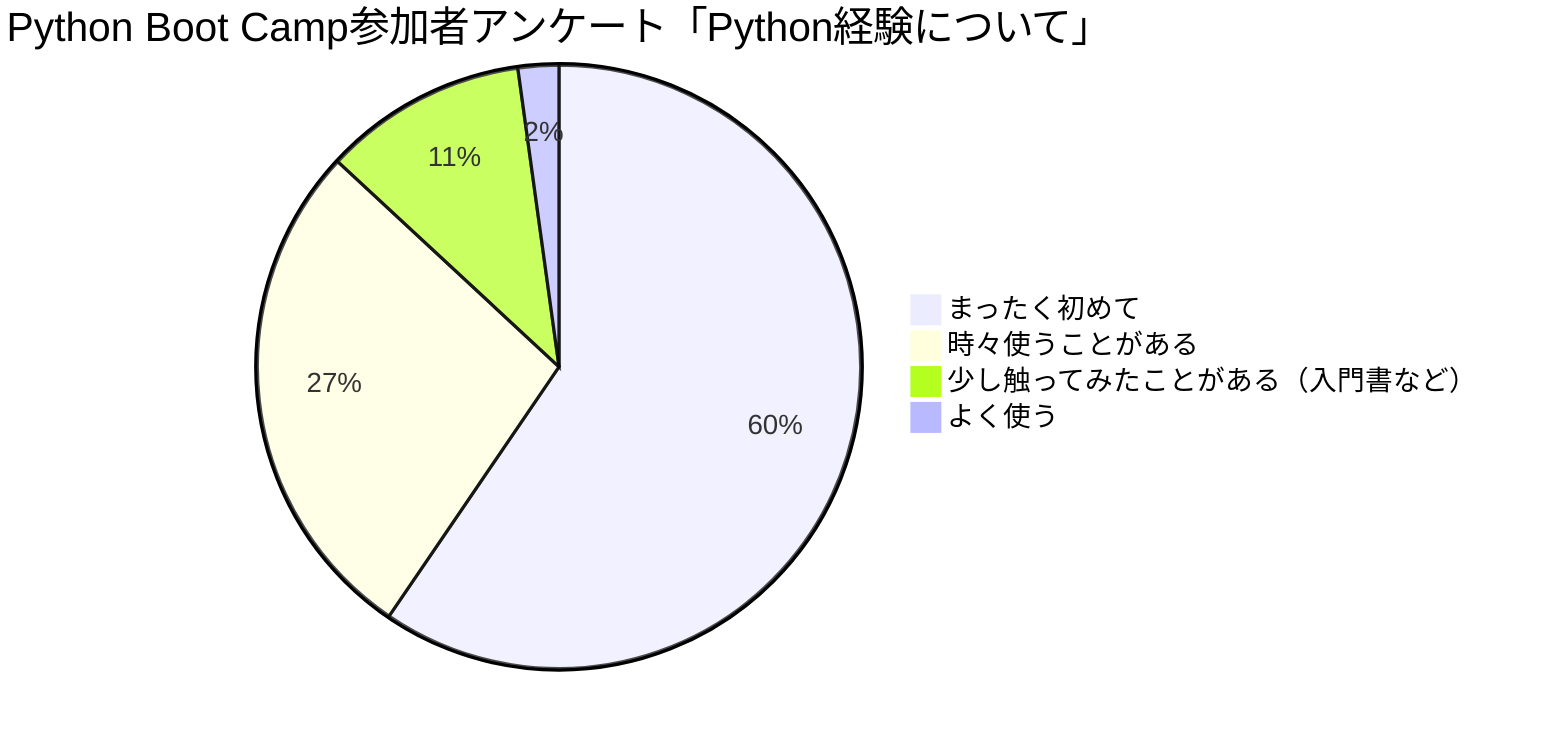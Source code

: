 pie
    title Python Boot Camp参加者アンケート「Python経験について」
    "まったく初めて" : 59.523809523809526
    "時々使うことがある" : 27.380952380952383
    "少し触ってみたことがある（入門書など）" : 10.912698412698413
    "よく使う" : 2.1825396825396823